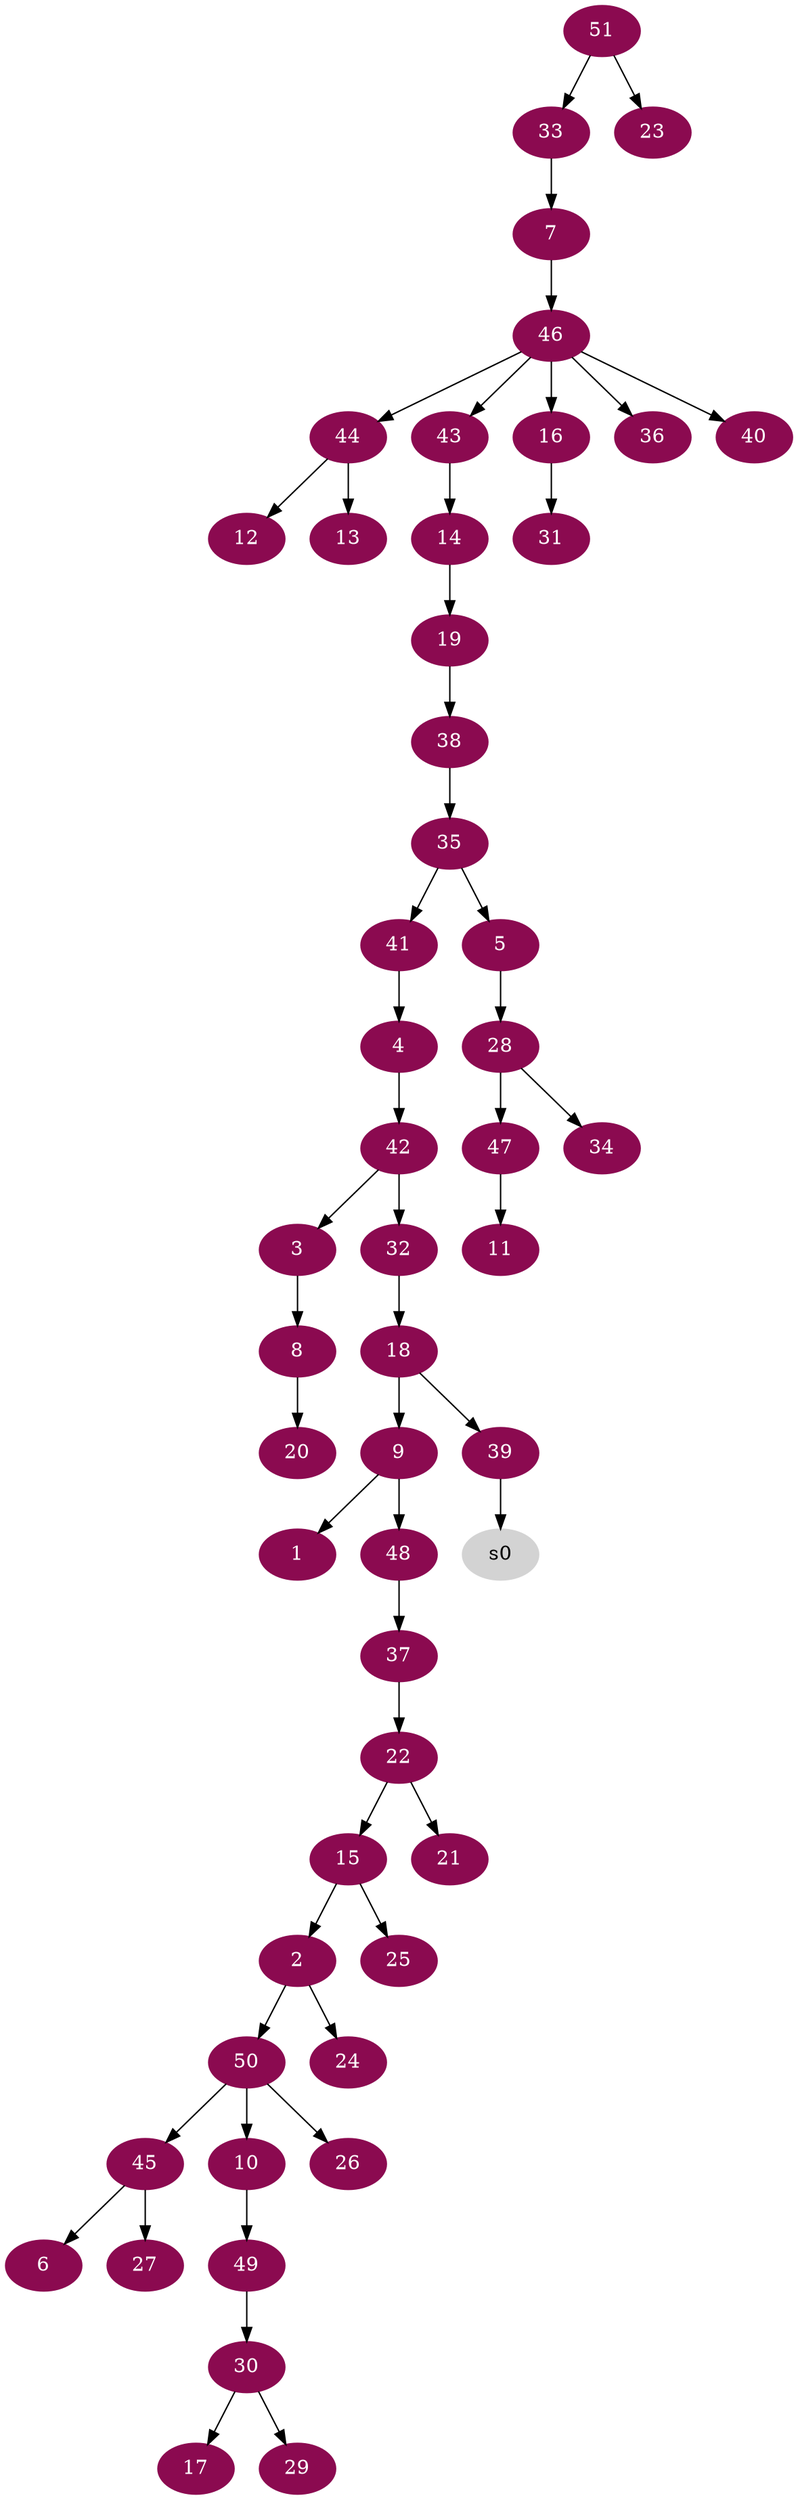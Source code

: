 digraph G {
node [color=deeppink4, style=filled, fontcolor=white];
9 -> 1;
15 -> 2;
42 -> 3;
41 -> 4;
35 -> 5;
45 -> 6;
33 -> 7;
3 -> 8;
18 -> 9;
50 -> 10;
47 -> 11;
44 -> 12;
44 -> 13;
43 -> 14;
22 -> 15;
46 -> 16;
30 -> 17;
32 -> 18;
14 -> 19;
8 -> 20;
22 -> 21;
37 -> 22;
51 -> 23;
2 -> 24;
15 -> 25;
50 -> 26;
45 -> 27;
5 -> 28;
30 -> 29;
49 -> 30;
16 -> 31;
42 -> 32;
51 -> 33;
28 -> 34;
38 -> 35;
46 -> 36;
48 -> 37;
19 -> 38;
18 -> 39;
46 -> 40;
35 -> 41;
4 -> 42;
46 -> 43;
46 -> 44;
50 -> 45;
7 -> 46;
28 -> 47;
9 -> 48;
10 -> 49;
2 -> 50;
node [color=lightgrey, style=filled, fontcolor=black];
39 -> s0;
}
